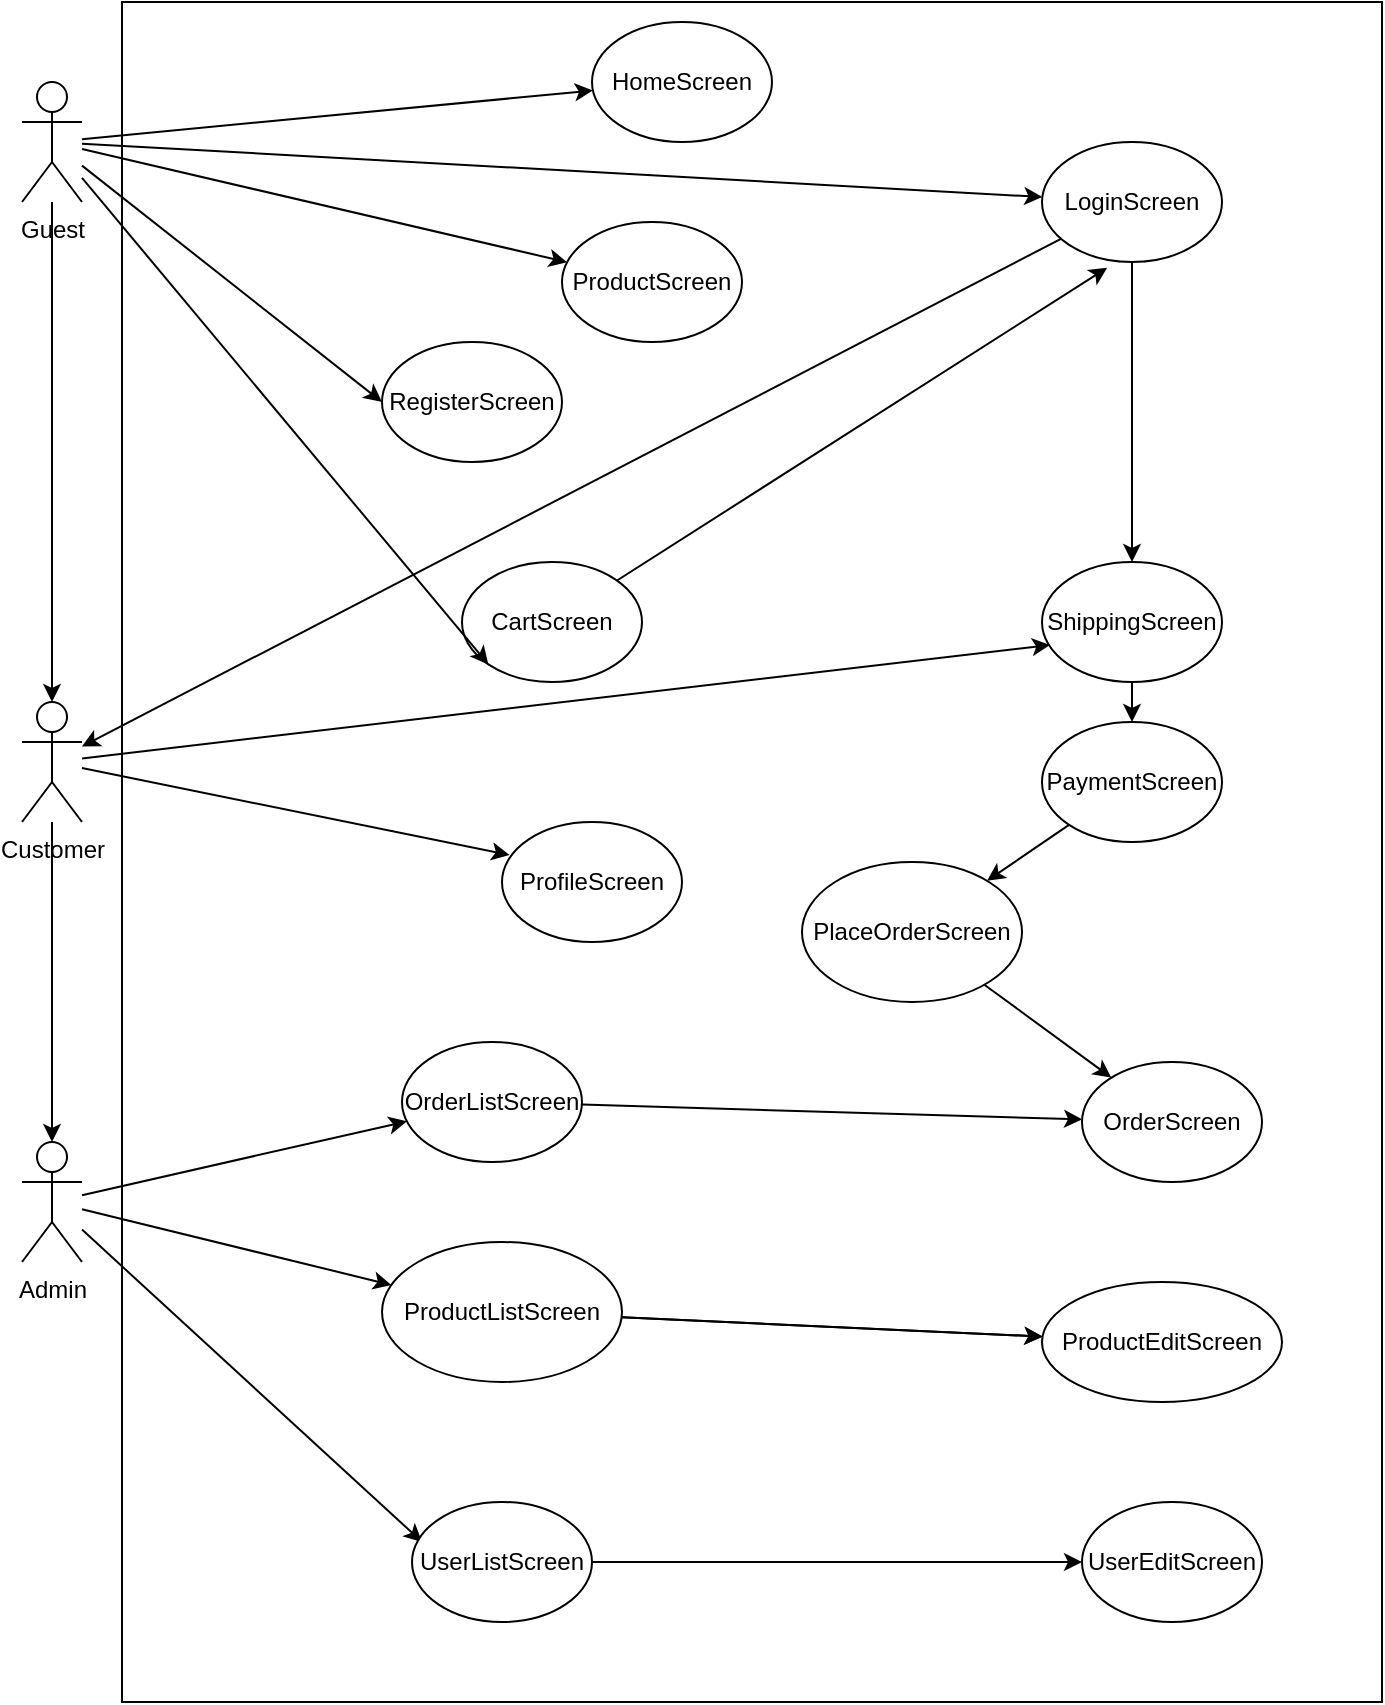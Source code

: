 <mxfile>
    <diagram id="o-qSaWjqNzQpxFa_QKC-" name="Page-1">
        <mxGraphModel dx="1343" dy="1078" grid="1" gridSize="10" guides="1" tooltips="1" connect="1" arrows="1" fold="1" page="1" pageScale="1" pageWidth="1100" pageHeight="850" math="0" shadow="0">
            <root>
                <mxCell id="0"/>
                <mxCell id="1" parent="0"/>
                <mxCell id="58" value="" style="rounded=0;whiteSpace=wrap;html=1;" vertex="1" parent="1">
                    <mxGeometry x="130" width="630" height="850" as="geometry"/>
                </mxCell>
                <mxCell id="30" value="" style="edgeStyle=none;html=1;" edge="1" parent="1" source="3" target="29">
                    <mxGeometry relative="1" as="geometry"/>
                </mxCell>
                <mxCell id="39" style="edgeStyle=none;html=1;entryX=0.045;entryY=0.691;entryDx=0;entryDy=0;entryPerimeter=0;" edge="1" parent="1" source="3" target="16">
                    <mxGeometry relative="1" as="geometry"/>
                </mxCell>
                <mxCell id="45" style="edgeStyle=none;html=1;entryX=0.042;entryY=0.275;entryDx=0;entryDy=0;entryPerimeter=0;" edge="1" parent="1" source="3" target="44">
                    <mxGeometry relative="1" as="geometry"/>
                </mxCell>
                <mxCell id="3" value="Customer" style="shape=umlActor;verticalLabelPosition=bottom;verticalAlign=top;html=1;outlineConnect=0;" vertex="1" parent="1">
                    <mxGeometry x="80" y="350" width="30" height="60" as="geometry"/>
                </mxCell>
                <mxCell id="5" value="HomeScreen" style="ellipse;whiteSpace=wrap;html=1;" vertex="1" parent="1">
                    <mxGeometry x="365" y="10" width="90" height="60" as="geometry"/>
                </mxCell>
                <mxCell id="40" style="edgeStyle=none;html=1;entryX=0.362;entryY=1.048;entryDx=0;entryDy=0;entryPerimeter=0;" edge="1" parent="1" source="9" target="10">
                    <mxGeometry relative="1" as="geometry"/>
                </mxCell>
                <mxCell id="9" value="CartScreen" style="ellipse;whiteSpace=wrap;html=1;" vertex="1" parent="1">
                    <mxGeometry x="300" y="280" width="90" height="60" as="geometry"/>
                </mxCell>
                <mxCell id="35" style="edgeStyle=none;html=1;entryX=0.5;entryY=0;entryDx=0;entryDy=0;" edge="1" parent="1" source="10" target="16">
                    <mxGeometry relative="1" as="geometry"/>
                </mxCell>
                <mxCell id="38" style="edgeStyle=none;html=1;" edge="1" parent="1" source="10" target="3">
                    <mxGeometry relative="1" as="geometry"/>
                </mxCell>
                <mxCell id="10" value="LoginScreen" style="ellipse;whiteSpace=wrap;html=1;" vertex="1" parent="1">
                    <mxGeometry x="590" y="70" width="90" height="60" as="geometry"/>
                </mxCell>
                <mxCell id="11" value="OrderScreen" style="ellipse;whiteSpace=wrap;html=1;" vertex="1" parent="1">
                    <mxGeometry x="610" y="530" width="90" height="60" as="geometry"/>
                </mxCell>
                <mxCell id="42" style="edgeStyle=none;html=1;" edge="1" parent="1" source="12" target="13">
                    <mxGeometry relative="1" as="geometry"/>
                </mxCell>
                <mxCell id="12" value="PaymentScreen" style="ellipse;whiteSpace=wrap;html=1;" vertex="1" parent="1">
                    <mxGeometry x="590" y="360" width="90" height="60" as="geometry"/>
                </mxCell>
                <mxCell id="43" style="edgeStyle=none;html=1;" edge="1" parent="1" source="13" target="11">
                    <mxGeometry relative="1" as="geometry"/>
                </mxCell>
                <mxCell id="13" value="PlaceOrderScreen" style="ellipse;whiteSpace=wrap;html=1;" vertex="1" parent="1">
                    <mxGeometry x="470" y="430" width="110" height="70" as="geometry"/>
                </mxCell>
                <mxCell id="14" value="ProductScreen" style="ellipse;whiteSpace=wrap;html=1;" vertex="1" parent="1">
                    <mxGeometry x="350" y="110" width="90" height="60" as="geometry"/>
                </mxCell>
                <mxCell id="41" style="edgeStyle=none;html=1;entryX=0.5;entryY=0;entryDx=0;entryDy=0;" edge="1" parent="1" source="16" target="12">
                    <mxGeometry relative="1" as="geometry"/>
                </mxCell>
                <mxCell id="16" value="ShippingScreen" style="ellipse;whiteSpace=wrap;html=1;" vertex="1" parent="1">
                    <mxGeometry x="590" y="280" width="90" height="60" as="geometry"/>
                </mxCell>
                <mxCell id="20" style="edgeStyle=none;html=1;" edge="1" parent="1" source="19" target="5">
                    <mxGeometry relative="1" as="geometry"/>
                </mxCell>
                <mxCell id="21" style="edgeStyle=none;html=1;" edge="1" parent="1" source="19" target="14">
                    <mxGeometry relative="1" as="geometry"/>
                </mxCell>
                <mxCell id="22" style="edgeStyle=none;html=1;entryX=0;entryY=1;entryDx=0;entryDy=0;" edge="1" parent="1" source="19" target="9">
                    <mxGeometry relative="1" as="geometry"/>
                </mxCell>
                <mxCell id="23" style="edgeStyle=none;html=1;" edge="1" parent="1" source="19" target="10">
                    <mxGeometry relative="1" as="geometry"/>
                </mxCell>
                <mxCell id="24" style="edgeStyle=none;html=1;entryX=0;entryY=0.5;entryDx=0;entryDy=0;" edge="1" parent="1" source="19" target="15">
                    <mxGeometry relative="1" as="geometry"/>
                </mxCell>
                <mxCell id="28" style="edgeStyle=none;html=1;entryX=0.5;entryY=0;entryDx=0;entryDy=0;entryPerimeter=0;" edge="1" parent="1" source="19" target="3">
                    <mxGeometry relative="1" as="geometry"/>
                </mxCell>
                <mxCell id="19" value="Guest" style="shape=umlActor;verticalLabelPosition=bottom;verticalAlign=top;html=1;outlineConnect=0;" vertex="1" parent="1">
                    <mxGeometry x="80" y="40" width="30" height="60" as="geometry"/>
                </mxCell>
                <mxCell id="52" style="edgeStyle=none;html=1;" edge="1" parent="1" source="29" target="46">
                    <mxGeometry relative="1" as="geometry"/>
                </mxCell>
                <mxCell id="54" style="edgeStyle=none;html=1;" edge="1" parent="1" source="29" target="47">
                    <mxGeometry relative="1" as="geometry"/>
                </mxCell>
                <mxCell id="55" style="edgeStyle=none;html=1;entryX=0.056;entryY=0.333;entryDx=0;entryDy=0;entryPerimeter=0;" edge="1" parent="1" source="29" target="48">
                    <mxGeometry relative="1" as="geometry"/>
                </mxCell>
                <mxCell id="29" value="Admin" style="shape=umlActor;verticalLabelPosition=bottom;verticalAlign=top;html=1;outlineConnect=0;" vertex="1" parent="1">
                    <mxGeometry x="80" y="570" width="30" height="60" as="geometry"/>
                </mxCell>
                <mxCell id="15" value="RegisterScreen" style="ellipse;whiteSpace=wrap;html=1;" vertex="1" parent="1">
                    <mxGeometry x="260" y="170" width="90" height="60" as="geometry"/>
                </mxCell>
                <mxCell id="44" value="ProfileScreen" style="ellipse;whiteSpace=wrap;html=1;" vertex="1" parent="1">
                    <mxGeometry x="320" y="410" width="90" height="60" as="geometry"/>
                </mxCell>
                <mxCell id="53" style="edgeStyle=none;html=1;" edge="1" parent="1" source="46" target="11">
                    <mxGeometry relative="1" as="geometry"/>
                </mxCell>
                <mxCell id="46" value="OrderListScreen" style="ellipse;whiteSpace=wrap;html=1;" vertex="1" parent="1">
                    <mxGeometry x="270" y="520" width="90" height="60" as="geometry"/>
                </mxCell>
                <mxCell id="56" style="edgeStyle=none;html=1;" edge="1" parent="1" source="47" target="49">
                    <mxGeometry relative="1" as="geometry"/>
                </mxCell>
                <mxCell id="60" value="" style="edgeStyle=none;html=1;" edge="1" parent="1" source="47" target="49">
                    <mxGeometry relative="1" as="geometry"/>
                </mxCell>
                <mxCell id="47" value="ProductListScreen" style="ellipse;whiteSpace=wrap;html=1;" vertex="1" parent="1">
                    <mxGeometry x="260" y="620" width="120" height="70" as="geometry"/>
                </mxCell>
                <mxCell id="57" style="edgeStyle=none;html=1;entryX=0;entryY=0.5;entryDx=0;entryDy=0;" edge="1" parent="1" source="48" target="51">
                    <mxGeometry relative="1" as="geometry"/>
                </mxCell>
                <mxCell id="48" value="UserListScreen" style="ellipse;whiteSpace=wrap;html=1;" vertex="1" parent="1">
                    <mxGeometry x="275" y="750" width="90" height="60" as="geometry"/>
                </mxCell>
                <mxCell id="49" value="ProductEditScreen" style="ellipse;whiteSpace=wrap;html=1;" vertex="1" parent="1">
                    <mxGeometry x="590" y="640" width="120" height="60" as="geometry"/>
                </mxCell>
                <mxCell id="51" value="UserEditScreen" style="ellipse;whiteSpace=wrap;html=1;" vertex="1" parent="1">
                    <mxGeometry x="610" y="750" width="90" height="60" as="geometry"/>
                </mxCell>
            </root>
        </mxGraphModel>
    </diagram>
    <diagram id="Hj8gQSd-K6rhKHerQXJG" name="ERD">
        <mxGraphModel dx="806" dy="647" grid="1" gridSize="10" guides="1" tooltips="1" connect="1" arrows="1" fold="1" page="1" pageScale="1" pageWidth="1100" pageHeight="850" math="0" shadow="0">
            <root>
                <mxCell id="0"/>
                <mxCell id="1" parent="0"/>
            </root>
        </mxGraphModel>
    </diagram>
</mxfile>